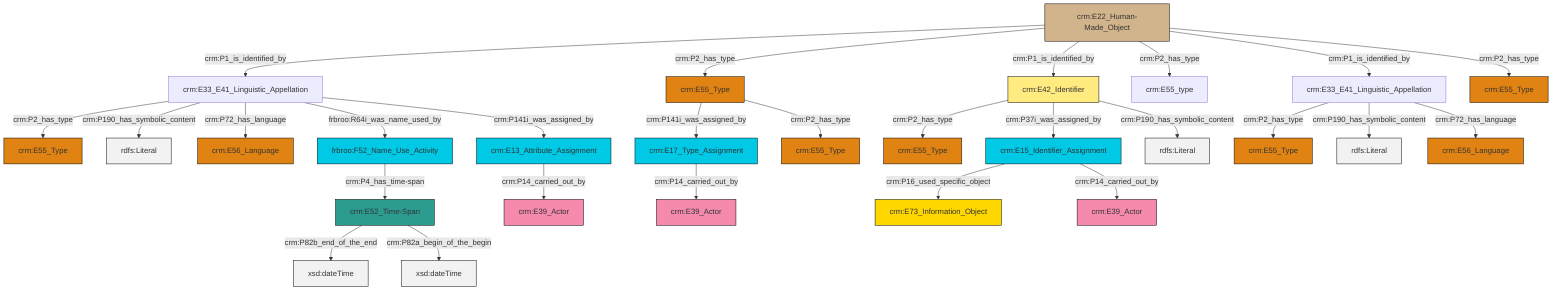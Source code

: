 graph TD
classDef Literal fill:#f2f2f2,stroke:#000000;
classDef CRM_Entity fill:#FFFFFF,stroke:#000000;
classDef Temporal_Entity fill:#00C9E6, stroke:#000000;
classDef Type fill:#E18312, stroke:#000000;
classDef Time-Span fill:#2C9C91, stroke:#000000;
classDef Appellation fill:#FFEB7F, stroke:#000000;
classDef Place fill:#008836, stroke:#000000;
classDef Persistent_Item fill:#B266B2, stroke:#000000;
classDef Conceptual_Object fill:#FFD700, stroke:#000000;
classDef Physical_Thing fill:#D2B48C, stroke:#000000;
classDef Actor fill:#f58aad, stroke:#000000;
classDef PC_Classes fill:#4ce600, stroke:#000000;
classDef Multi fill:#cccccc,stroke:#000000;

0["crm:E22_Human-Made_Object"]:::Physical_Thing -->|crm:P1_is_identified_by| 1["crm:E33_E41_Linguistic_Appellation"]:::Default
0["crm:E22_Human-Made_Object"]:::Physical_Thing -->|crm:P2_has_type| 4["crm:E55_Type"]:::Type
5["crm:E15_Identifier_Assignment"]:::Temporal_Entity -->|crm:P16_used_specific_object| 6["crm:E73_Information_Object"]:::Conceptual_Object
7["crm:E52_Time-Span"]:::Time-Span -->|crm:P82b_end_of_the_end| 8[xsd:dateTime]:::Literal
2["crm:E42_Identifier"]:::Appellation -->|crm:P2_has_type| 11["crm:E55_Type"]:::Type
1["crm:E33_E41_Linguistic_Appellation"]:::Default -->|crm:P2_has_type| 14["crm:E55_Type"]:::Type
15["crm:E17_Type_Assignment"]:::Temporal_Entity -->|crm:P14_carried_out_by| 16["crm:E39_Actor"]:::Actor
1["crm:E33_E41_Linguistic_Appellation"]:::Default -->|crm:P190_has_symbolic_content| 20[rdfs:Literal]:::Literal
21["frbroo:F52_Name_Use_Activity"]:::Temporal_Entity -->|crm:P4_has_time-span| 7["crm:E52_Time-Span"]:::Time-Span
22["crm:E33_E41_Linguistic_Appellation"]:::Default -->|crm:P2_has_type| 9["crm:E55_Type"]:::Type
0["crm:E22_Human-Made_Object"]:::Physical_Thing -->|crm:P1_is_identified_by| 2["crm:E42_Identifier"]:::Appellation
12["crm:E13_Attribute_Assignment"]:::Temporal_Entity -->|crm:P14_carried_out_by| 25["crm:E39_Actor"]:::Actor
1["crm:E33_E41_Linguistic_Appellation"]:::Default -->|crm:P72_has_language| 26["crm:E56_Language"]:::Type
22["crm:E33_E41_Linguistic_Appellation"]:::Default -->|crm:P190_has_symbolic_content| 31[rdfs:Literal]:::Literal
4["crm:E55_Type"]:::Type -->|crm:P141i_was_assigned_by| 15["crm:E17_Type_Assignment"]:::Temporal_Entity
2["crm:E42_Identifier"]:::Appellation -->|crm:P37i_was_assigned_by| 5["crm:E15_Identifier_Assignment"]:::Temporal_Entity
0["crm:E22_Human-Made_Object"]:::Physical_Thing -->|crm:P2_has_type| 34["crm:E55_type"]:::Default
4["crm:E55_Type"]:::Type -->|crm:P2_has_type| 29["crm:E55_Type"]:::Type
5["crm:E15_Identifier_Assignment"]:::Temporal_Entity -->|crm:P14_carried_out_by| 35["crm:E39_Actor"]:::Actor
0["crm:E22_Human-Made_Object"]:::Physical_Thing -->|crm:P1_is_identified_by| 22["crm:E33_E41_Linguistic_Appellation"]:::Default
1["crm:E33_E41_Linguistic_Appellation"]:::Default -->|frbroo:R64i_was_name_used_by| 21["frbroo:F52_Name_Use_Activity"]:::Temporal_Entity
7["crm:E52_Time-Span"]:::Time-Span -->|crm:P82a_begin_of_the_begin| 40[xsd:dateTime]:::Literal
2["crm:E42_Identifier"]:::Appellation -->|crm:P190_has_symbolic_content| 41[rdfs:Literal]:::Literal
0["crm:E22_Human-Made_Object"]:::Physical_Thing -->|crm:P2_has_type| 23["crm:E55_Type"]:::Type
1["crm:E33_E41_Linguistic_Appellation"]:::Default -->|crm:P141i_was_assigned_by| 12["crm:E13_Attribute_Assignment"]:::Temporal_Entity
22["crm:E33_E41_Linguistic_Appellation"]:::Default -->|crm:P72_has_language| 17["crm:E56_Language"]:::Type